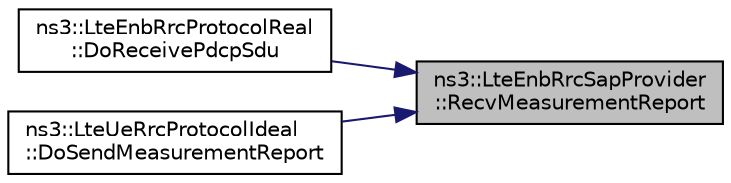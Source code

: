 digraph "ns3::LteEnbRrcSapProvider::RecvMeasurementReport"
{
 // LATEX_PDF_SIZE
  edge [fontname="Helvetica",fontsize="10",labelfontname="Helvetica",labelfontsize="10"];
  node [fontname="Helvetica",fontsize="10",shape=record];
  rankdir="RL";
  Node1 [label="ns3::LteEnbRrcSapProvider\l::RecvMeasurementReport",height=0.2,width=0.4,color="black", fillcolor="grey75", style="filled", fontcolor="black",tooltip="Receive a MeasurementReport message from a UE during a measurement reporting procedure (Section 5...."];
  Node1 -> Node2 [dir="back",color="midnightblue",fontsize="10",style="solid",fontname="Helvetica"];
  Node2 [label="ns3::LteEnbRrcProtocolReal\l::DoReceivePdcpSdu",height=0.2,width=0.4,color="black", fillcolor="white", style="filled",URL="$classns3_1_1_lte_enb_rrc_protocol_real.html#a6fc5f1a1a4bc595550e4adb0bb5b02ef",tooltip="Receive PDCP SDU function."];
  Node1 -> Node3 [dir="back",color="midnightblue",fontsize="10",style="solid",fontname="Helvetica"];
  Node3 [label="ns3::LteUeRrcProtocolIdeal\l::DoSendMeasurementReport",height=0.2,width=0.4,color="black", fillcolor="white", style="filled",URL="$classns3_1_1_lte_ue_rrc_protocol_ideal.html#a145c61e1111a13c5239f5846823ee322",tooltip="Send measurement report function."];
}

